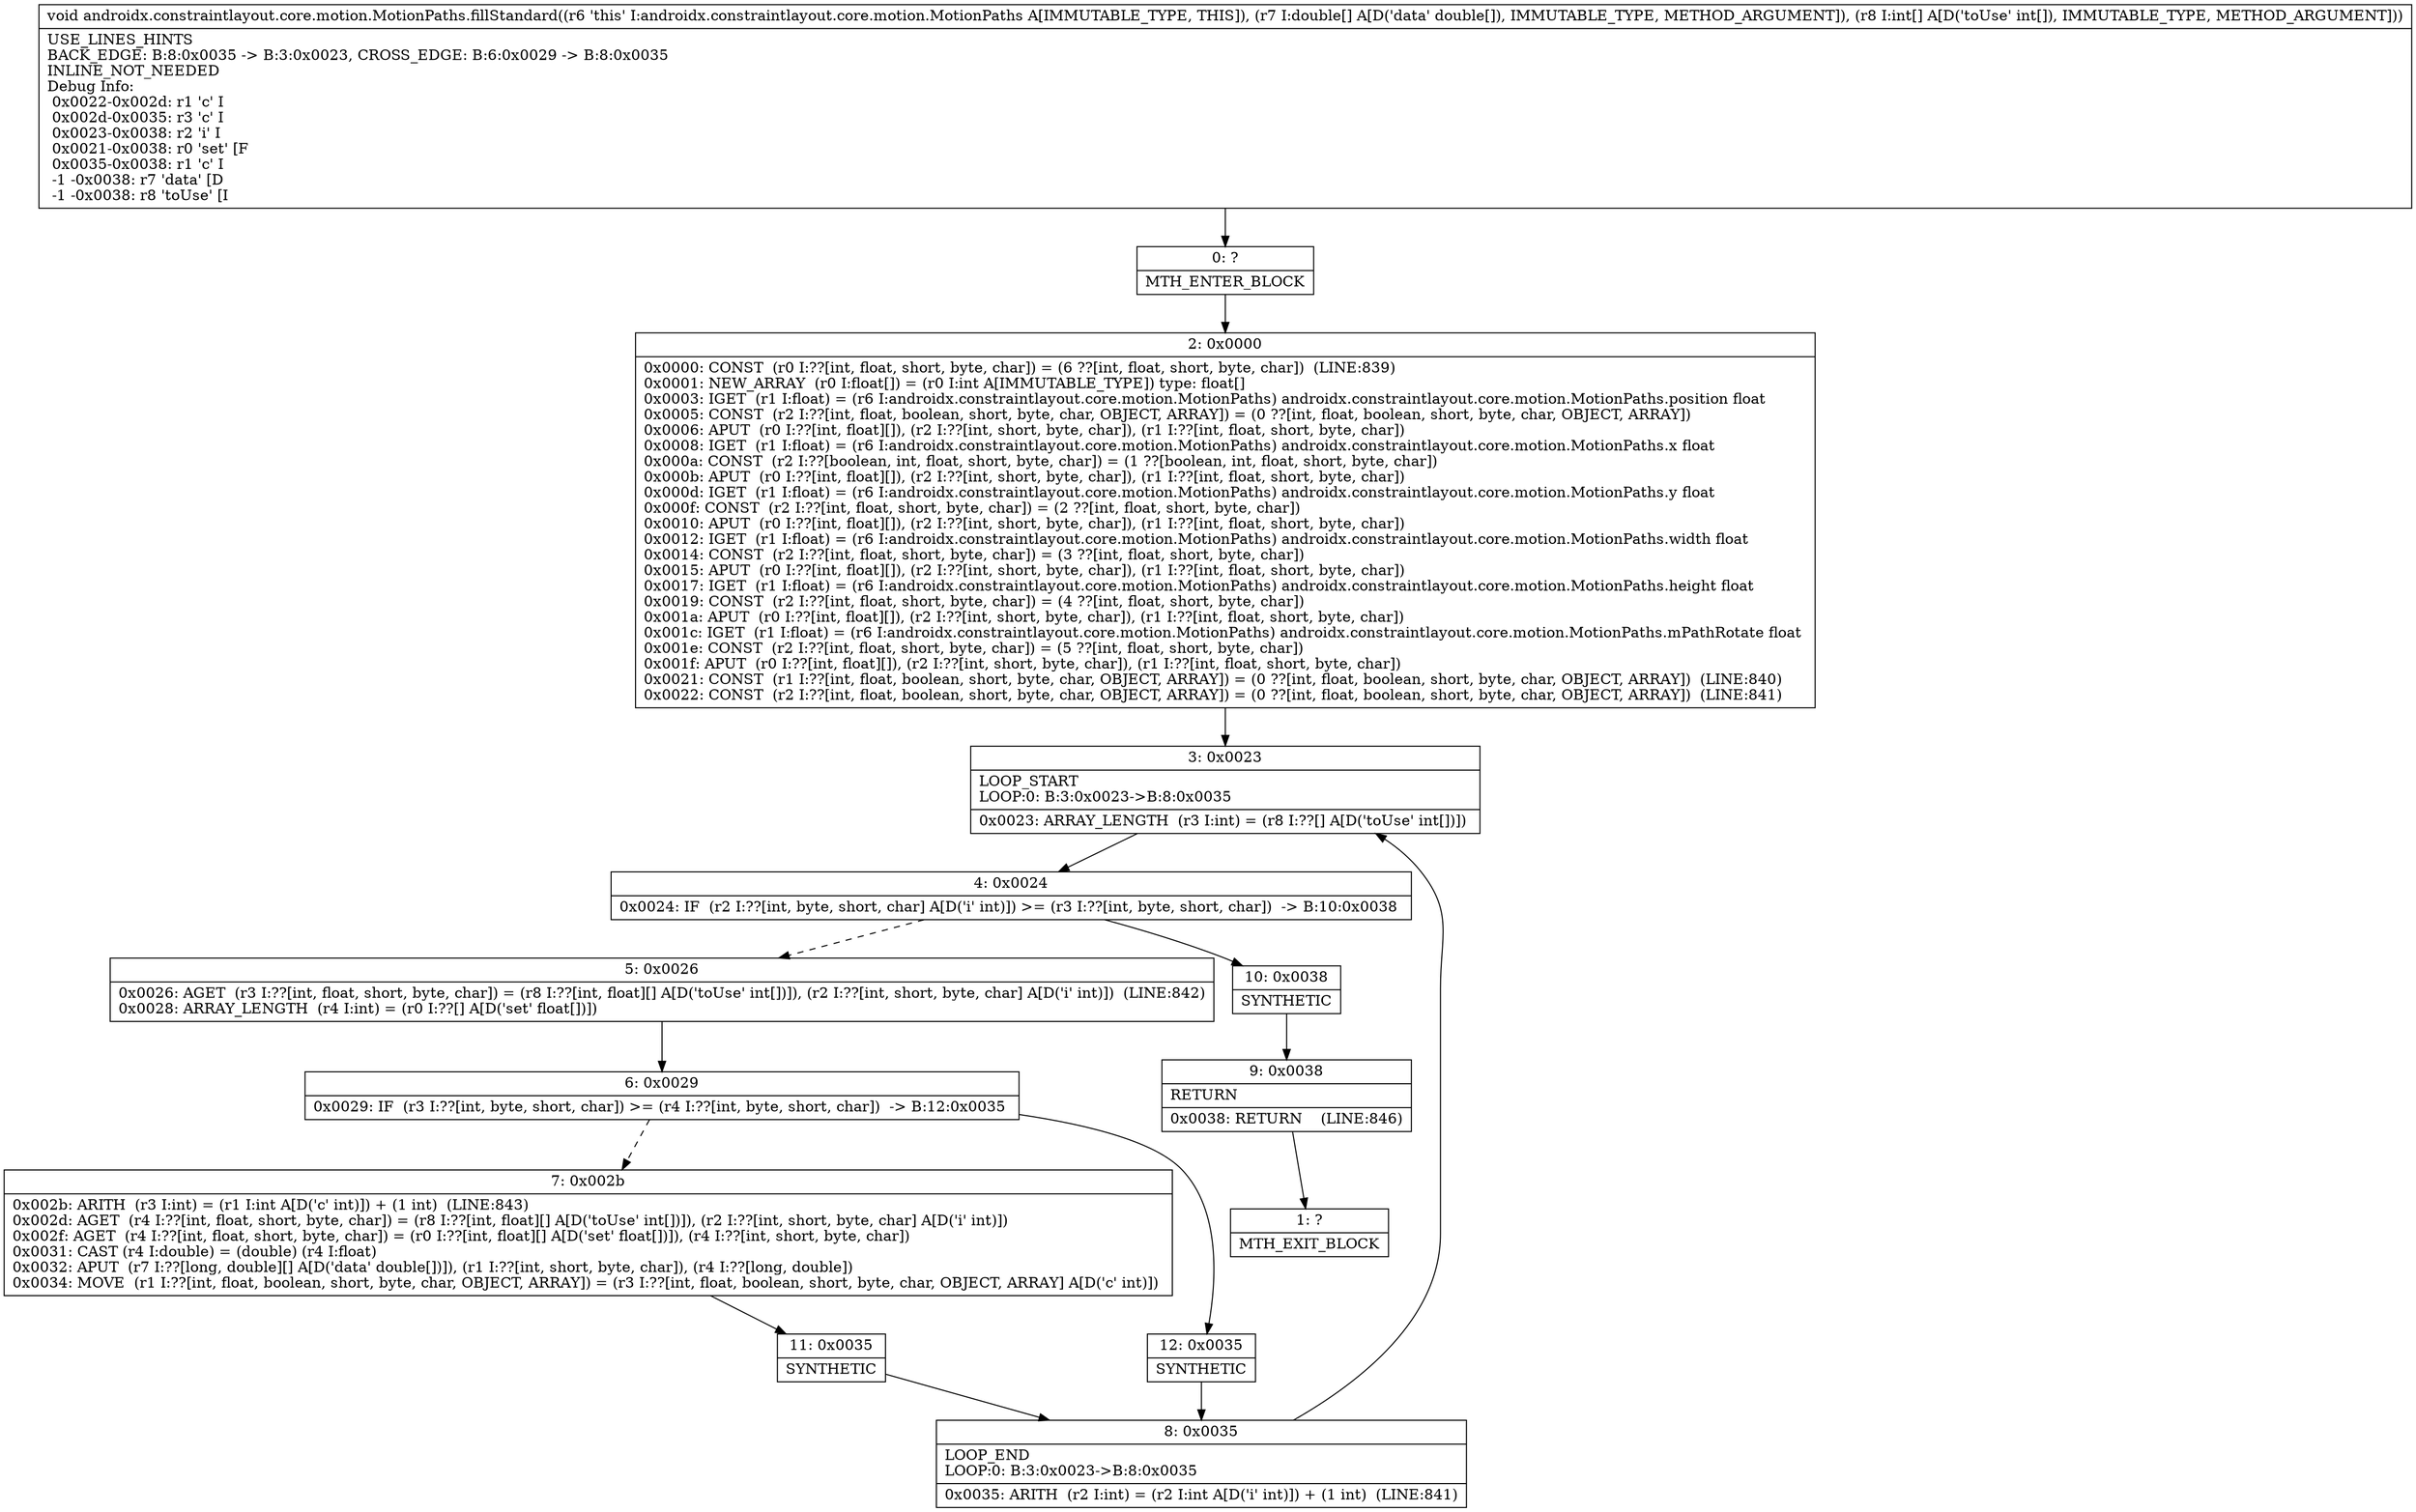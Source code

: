 digraph "CFG forandroidx.constraintlayout.core.motion.MotionPaths.fillStandard([D[I)V" {
Node_0 [shape=record,label="{0\:\ ?|MTH_ENTER_BLOCK\l}"];
Node_2 [shape=record,label="{2\:\ 0x0000|0x0000: CONST  (r0 I:??[int, float, short, byte, char]) = (6 ??[int, float, short, byte, char])  (LINE:839)\l0x0001: NEW_ARRAY  (r0 I:float[]) = (r0 I:int A[IMMUTABLE_TYPE]) type: float[] \l0x0003: IGET  (r1 I:float) = (r6 I:androidx.constraintlayout.core.motion.MotionPaths) androidx.constraintlayout.core.motion.MotionPaths.position float \l0x0005: CONST  (r2 I:??[int, float, boolean, short, byte, char, OBJECT, ARRAY]) = (0 ??[int, float, boolean, short, byte, char, OBJECT, ARRAY]) \l0x0006: APUT  (r0 I:??[int, float][]), (r2 I:??[int, short, byte, char]), (r1 I:??[int, float, short, byte, char]) \l0x0008: IGET  (r1 I:float) = (r6 I:androidx.constraintlayout.core.motion.MotionPaths) androidx.constraintlayout.core.motion.MotionPaths.x float \l0x000a: CONST  (r2 I:??[boolean, int, float, short, byte, char]) = (1 ??[boolean, int, float, short, byte, char]) \l0x000b: APUT  (r0 I:??[int, float][]), (r2 I:??[int, short, byte, char]), (r1 I:??[int, float, short, byte, char]) \l0x000d: IGET  (r1 I:float) = (r6 I:androidx.constraintlayout.core.motion.MotionPaths) androidx.constraintlayout.core.motion.MotionPaths.y float \l0x000f: CONST  (r2 I:??[int, float, short, byte, char]) = (2 ??[int, float, short, byte, char]) \l0x0010: APUT  (r0 I:??[int, float][]), (r2 I:??[int, short, byte, char]), (r1 I:??[int, float, short, byte, char]) \l0x0012: IGET  (r1 I:float) = (r6 I:androidx.constraintlayout.core.motion.MotionPaths) androidx.constraintlayout.core.motion.MotionPaths.width float \l0x0014: CONST  (r2 I:??[int, float, short, byte, char]) = (3 ??[int, float, short, byte, char]) \l0x0015: APUT  (r0 I:??[int, float][]), (r2 I:??[int, short, byte, char]), (r1 I:??[int, float, short, byte, char]) \l0x0017: IGET  (r1 I:float) = (r6 I:androidx.constraintlayout.core.motion.MotionPaths) androidx.constraintlayout.core.motion.MotionPaths.height float \l0x0019: CONST  (r2 I:??[int, float, short, byte, char]) = (4 ??[int, float, short, byte, char]) \l0x001a: APUT  (r0 I:??[int, float][]), (r2 I:??[int, short, byte, char]), (r1 I:??[int, float, short, byte, char]) \l0x001c: IGET  (r1 I:float) = (r6 I:androidx.constraintlayout.core.motion.MotionPaths) androidx.constraintlayout.core.motion.MotionPaths.mPathRotate float \l0x001e: CONST  (r2 I:??[int, float, short, byte, char]) = (5 ??[int, float, short, byte, char]) \l0x001f: APUT  (r0 I:??[int, float][]), (r2 I:??[int, short, byte, char]), (r1 I:??[int, float, short, byte, char]) \l0x0021: CONST  (r1 I:??[int, float, boolean, short, byte, char, OBJECT, ARRAY]) = (0 ??[int, float, boolean, short, byte, char, OBJECT, ARRAY])  (LINE:840)\l0x0022: CONST  (r2 I:??[int, float, boolean, short, byte, char, OBJECT, ARRAY]) = (0 ??[int, float, boolean, short, byte, char, OBJECT, ARRAY])  (LINE:841)\l}"];
Node_3 [shape=record,label="{3\:\ 0x0023|LOOP_START\lLOOP:0: B:3:0x0023\-\>B:8:0x0035\l|0x0023: ARRAY_LENGTH  (r3 I:int) = (r8 I:??[] A[D('toUse' int[])]) \l}"];
Node_4 [shape=record,label="{4\:\ 0x0024|0x0024: IF  (r2 I:??[int, byte, short, char] A[D('i' int)]) \>= (r3 I:??[int, byte, short, char])  \-\> B:10:0x0038 \l}"];
Node_5 [shape=record,label="{5\:\ 0x0026|0x0026: AGET  (r3 I:??[int, float, short, byte, char]) = (r8 I:??[int, float][] A[D('toUse' int[])]), (r2 I:??[int, short, byte, char] A[D('i' int)])  (LINE:842)\l0x0028: ARRAY_LENGTH  (r4 I:int) = (r0 I:??[] A[D('set' float[])]) \l}"];
Node_6 [shape=record,label="{6\:\ 0x0029|0x0029: IF  (r3 I:??[int, byte, short, char]) \>= (r4 I:??[int, byte, short, char])  \-\> B:12:0x0035 \l}"];
Node_7 [shape=record,label="{7\:\ 0x002b|0x002b: ARITH  (r3 I:int) = (r1 I:int A[D('c' int)]) + (1 int)  (LINE:843)\l0x002d: AGET  (r4 I:??[int, float, short, byte, char]) = (r8 I:??[int, float][] A[D('toUse' int[])]), (r2 I:??[int, short, byte, char] A[D('i' int)]) \l0x002f: AGET  (r4 I:??[int, float, short, byte, char]) = (r0 I:??[int, float][] A[D('set' float[])]), (r4 I:??[int, short, byte, char]) \l0x0031: CAST (r4 I:double) = (double) (r4 I:float) \l0x0032: APUT  (r7 I:??[long, double][] A[D('data' double[])]), (r1 I:??[int, short, byte, char]), (r4 I:??[long, double]) \l0x0034: MOVE  (r1 I:??[int, float, boolean, short, byte, char, OBJECT, ARRAY]) = (r3 I:??[int, float, boolean, short, byte, char, OBJECT, ARRAY] A[D('c' int)]) \l}"];
Node_11 [shape=record,label="{11\:\ 0x0035|SYNTHETIC\l}"];
Node_8 [shape=record,label="{8\:\ 0x0035|LOOP_END\lLOOP:0: B:3:0x0023\-\>B:8:0x0035\l|0x0035: ARITH  (r2 I:int) = (r2 I:int A[D('i' int)]) + (1 int)  (LINE:841)\l}"];
Node_12 [shape=record,label="{12\:\ 0x0035|SYNTHETIC\l}"];
Node_10 [shape=record,label="{10\:\ 0x0038|SYNTHETIC\l}"];
Node_9 [shape=record,label="{9\:\ 0x0038|RETURN\l|0x0038: RETURN    (LINE:846)\l}"];
Node_1 [shape=record,label="{1\:\ ?|MTH_EXIT_BLOCK\l}"];
MethodNode[shape=record,label="{void androidx.constraintlayout.core.motion.MotionPaths.fillStandard((r6 'this' I:androidx.constraintlayout.core.motion.MotionPaths A[IMMUTABLE_TYPE, THIS]), (r7 I:double[] A[D('data' double[]), IMMUTABLE_TYPE, METHOD_ARGUMENT]), (r8 I:int[] A[D('toUse' int[]), IMMUTABLE_TYPE, METHOD_ARGUMENT]))  | USE_LINES_HINTS\lBACK_EDGE: B:8:0x0035 \-\> B:3:0x0023, CROSS_EDGE: B:6:0x0029 \-\> B:8:0x0035\lINLINE_NOT_NEEDED\lDebug Info:\l  0x0022\-0x002d: r1 'c' I\l  0x002d\-0x0035: r3 'c' I\l  0x0023\-0x0038: r2 'i' I\l  0x0021\-0x0038: r0 'set' [F\l  0x0035\-0x0038: r1 'c' I\l  \-1 \-0x0038: r7 'data' [D\l  \-1 \-0x0038: r8 'toUse' [I\l}"];
MethodNode -> Node_0;Node_0 -> Node_2;
Node_2 -> Node_3;
Node_3 -> Node_4;
Node_4 -> Node_5[style=dashed];
Node_4 -> Node_10;
Node_5 -> Node_6;
Node_6 -> Node_7[style=dashed];
Node_6 -> Node_12;
Node_7 -> Node_11;
Node_11 -> Node_8;
Node_8 -> Node_3;
Node_12 -> Node_8;
Node_10 -> Node_9;
Node_9 -> Node_1;
}

